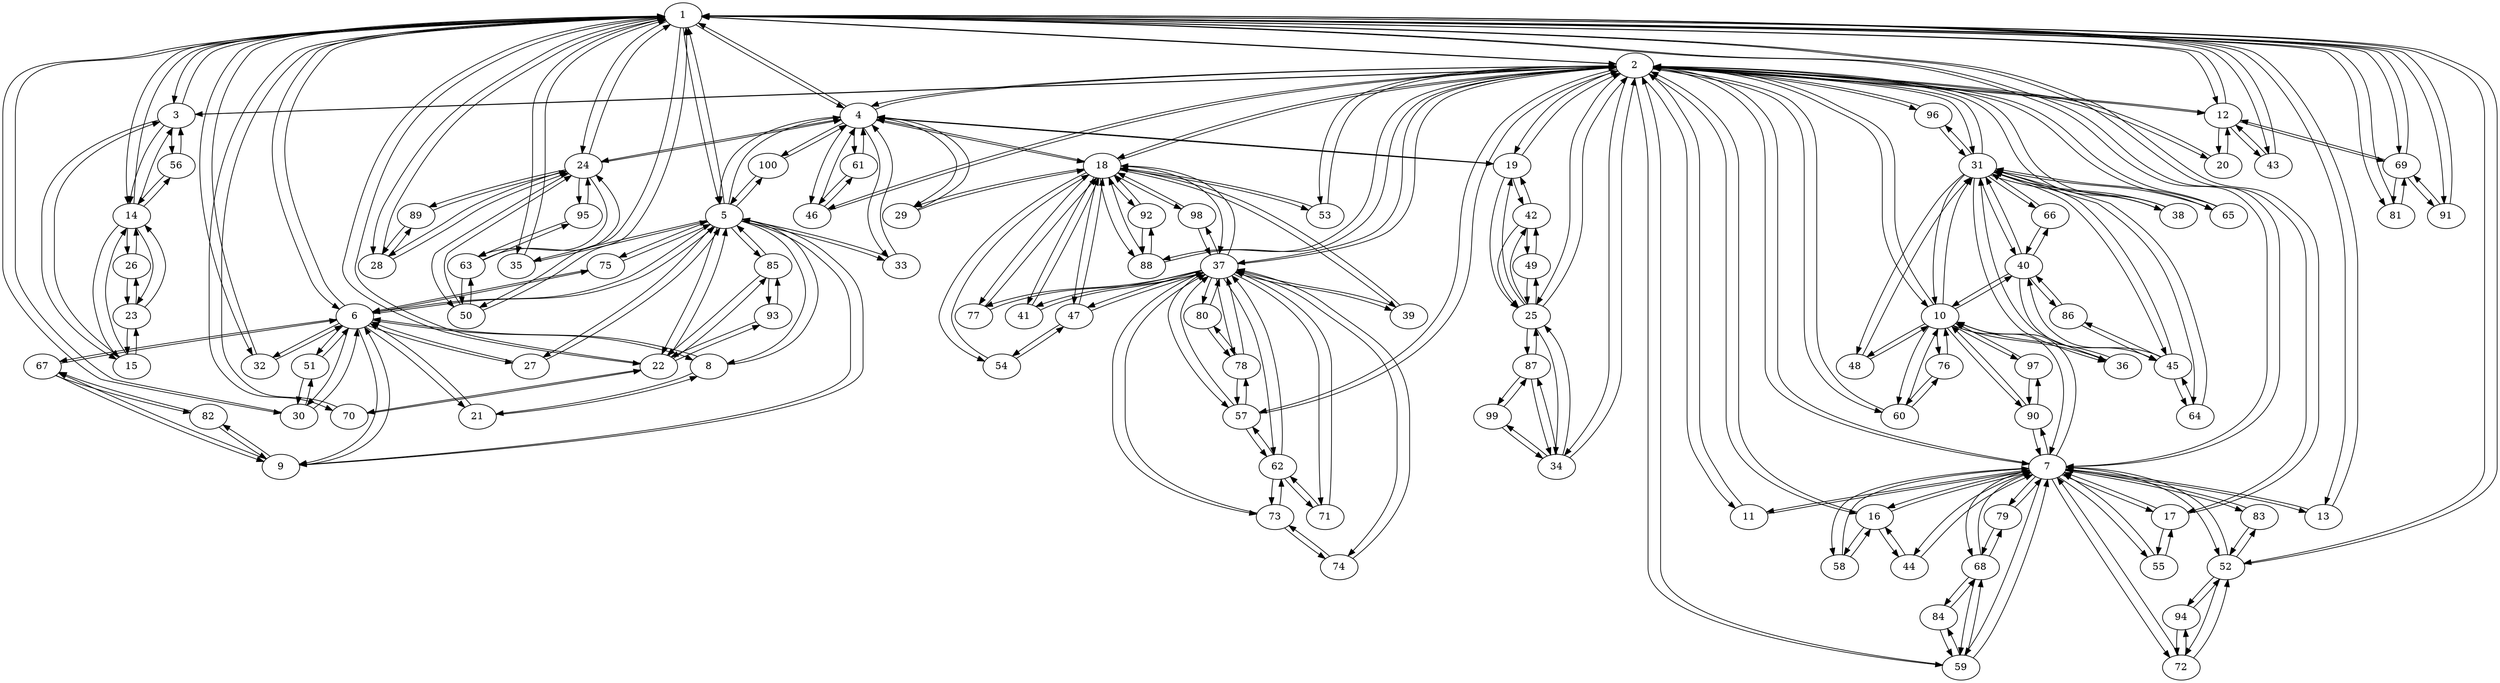 digraph sample {
1 -> 2;
2 -> 1;
2 -> 3;
3 -> 2;
1 -> 3;
3 -> 1;
1 -> 4;
4 -> 1;
2 -> 4;
4 -> 2;
1 -> 5;
5 -> 1;
4 -> 5;
5 -> 4;
1 -> 6;
6 -> 1;
5 -> 6;
6 -> 5;
1 -> 7;
7 -> 1;
2 -> 7;
7 -> 2;
5 -> 8;
8 -> 5;
6 -> 8;
8 -> 6;
5 -> 9;
9 -> 5;
6 -> 9;
9 -> 6;
2 -> 10;
10 -> 2;
7 -> 10;
10 -> 7;
2 -> 11;
11 -> 2;
7 -> 11;
11 -> 7;
1 -> 12;
12 -> 1;
2 -> 12;
12 -> 2;
1 -> 13;
13 -> 1;
7 -> 13;
13 -> 7;
1 -> 14;
14 -> 1;
3 -> 14;
14 -> 3;
3 -> 15;
15 -> 3;
14 -> 15;
15 -> 14;
2 -> 16;
16 -> 2;
7 -> 16;
16 -> 7;
1 -> 17;
17 -> 1;
7 -> 17;
17 -> 7;
2 -> 18;
18 -> 2;
4 -> 18;
18 -> 4;
2 -> 19;
19 -> 2;
4 -> 19;
19 -> 4;
2 -> 20;
20 -> 2;
12 -> 20;
20 -> 12;
6 -> 21;
21 -> 6;
8 -> 21;
21 -> 8;
1 -> 22;
22 -> 1;
5 -> 22;
22 -> 5;
14 -> 23;
23 -> 14;
15 -> 23;
23 -> 15;
1 -> 24;
24 -> 1;
4 -> 24;
24 -> 4;
2 -> 25;
25 -> 2;
19 -> 25;
25 -> 19;
14 -> 26;
26 -> 14;
23 -> 26;
26 -> 23;
5 -> 27;
27 -> 5;
6 -> 27;
27 -> 6;
1 -> 28;
28 -> 1;
24 -> 28;
28 -> 24;
4 -> 29;
29 -> 4;
18 -> 29;
29 -> 18;
1 -> 30;
30 -> 1;
6 -> 30;
30 -> 6;
2 -> 31;
31 -> 2;
10 -> 31;
31 -> 10;
1 -> 32;
32 -> 1;
6 -> 32;
32 -> 6;
4 -> 33;
33 -> 4;
5 -> 33;
33 -> 5;
2 -> 34;
34 -> 2;
25 -> 34;
34 -> 25;
1 -> 35;
35 -> 1;
5 -> 35;
35 -> 5;
10 -> 36;
36 -> 10;
31 -> 36;
36 -> 31;
2 -> 37;
37 -> 2;
18 -> 37;
37 -> 18;
2 -> 38;
38 -> 2;
31 -> 38;
38 -> 31;
18 -> 39;
39 -> 18;
37 -> 39;
39 -> 37;
10 -> 40;
40 -> 10;
31 -> 40;
40 -> 31;
18 -> 41;
41 -> 18;
37 -> 41;
41 -> 37;
19 -> 42;
42 -> 19;
25 -> 42;
42 -> 25;
1 -> 43;
43 -> 1;
12 -> 43;
43 -> 12;
7 -> 44;
44 -> 7;
16 -> 44;
44 -> 16;
31 -> 45;
45 -> 31;
40 -> 45;
45 -> 40;
2 -> 46;
46 -> 2;
4 -> 46;
46 -> 4;
18 -> 47;
47 -> 18;
37 -> 47;
47 -> 37;
10 -> 48;
48 -> 10;
31 -> 48;
48 -> 31;
25 -> 49;
49 -> 25;
42 -> 49;
49 -> 42;
1 -> 50;
50 -> 1;
24 -> 50;
50 -> 24;
6 -> 51;
51 -> 6;
30 -> 51;
51 -> 30;
1 -> 52;
52 -> 1;
7 -> 52;
52 -> 7;
2 -> 53;
53 -> 2;
18 -> 53;
53 -> 18;
18 -> 54;
54 -> 18;
47 -> 54;
54 -> 47;
7 -> 55;
55 -> 7;
17 -> 55;
55 -> 17;
3 -> 56;
56 -> 3;
14 -> 56;
56 -> 14;
2 -> 57;
57 -> 2;
37 -> 57;
57 -> 37;
7 -> 58;
58 -> 7;
16 -> 58;
58 -> 16;
2 -> 59;
59 -> 2;
7 -> 59;
59 -> 7;
2 -> 60;
60 -> 2;
10 -> 60;
60 -> 10;
4 -> 61;
61 -> 4;
46 -> 61;
61 -> 46;
37 -> 62;
62 -> 37;
57 -> 62;
62 -> 57;
24 -> 63;
63 -> 24;
50 -> 63;
63 -> 50;
31 -> 64;
64 -> 31;
45 -> 64;
64 -> 45;
2 -> 65;
65 -> 2;
31 -> 65;
65 -> 31;
31 -> 66;
66 -> 31;
40 -> 66;
66 -> 40;
6 -> 67;
67 -> 6;
9 -> 67;
67 -> 9;
7 -> 68;
68 -> 7;
59 -> 68;
68 -> 59;
1 -> 69;
69 -> 1;
12 -> 69;
69 -> 12;
1 -> 70;
70 -> 1;
22 -> 70;
70 -> 22;
37 -> 71;
71 -> 37;
62 -> 71;
71 -> 62;
7 -> 72;
72 -> 7;
52 -> 72;
72 -> 52;
37 -> 73;
73 -> 37;
62 -> 73;
73 -> 62;
37 -> 74;
74 -> 37;
73 -> 74;
74 -> 73;
5 -> 75;
75 -> 5;
6 -> 75;
75 -> 6;
10 -> 76;
76 -> 10;
60 -> 76;
76 -> 60;
18 -> 77;
77 -> 18;
37 -> 77;
77 -> 37;
37 -> 78;
78 -> 37;
57 -> 78;
78 -> 57;
7 -> 79;
79 -> 7;
68 -> 79;
79 -> 68;
37 -> 80;
80 -> 37;
78 -> 80;
80 -> 78;
1 -> 81;
81 -> 1;
69 -> 81;
81 -> 69;
9 -> 82;
82 -> 9;
67 -> 82;
82 -> 67;
7 -> 83;
83 -> 7;
52 -> 83;
83 -> 52;
59 -> 84;
84 -> 59;
68 -> 84;
84 -> 68;
5 -> 85;
85 -> 5;
22 -> 85;
85 -> 22;
40 -> 86;
86 -> 40;
45 -> 86;
86 -> 45;
25 -> 87;
87 -> 25;
34 -> 87;
87 -> 34;
2 -> 88;
88 -> 2;
18 -> 88;
88 -> 18;
24 -> 89;
89 -> 24;
28 -> 89;
89 -> 28;
7 -> 90;
90 -> 7;
10 -> 90;
90 -> 10;
1 -> 91;
91 -> 1;
69 -> 91;
91 -> 69;
18 -> 92;
92 -> 18;
88 -> 92;
92 -> 88;
22 -> 93;
93 -> 22;
85 -> 93;
93 -> 85;
52 -> 94;
94 -> 52;
72 -> 94;
94 -> 72;
24 -> 95;
95 -> 24;
63 -> 95;
95 -> 63;
2 -> 96;
96 -> 2;
31 -> 96;
96 -> 31;
10 -> 97;
97 -> 10;
90 -> 97;
97 -> 90;
18 -> 98;
98 -> 18;
37 -> 98;
98 -> 37;
34 -> 99;
99 -> 34;
87 -> 99;
99 -> 87;
4 -> 100;
100 -> 4;
5 -> 100;
100 -> 5;
}